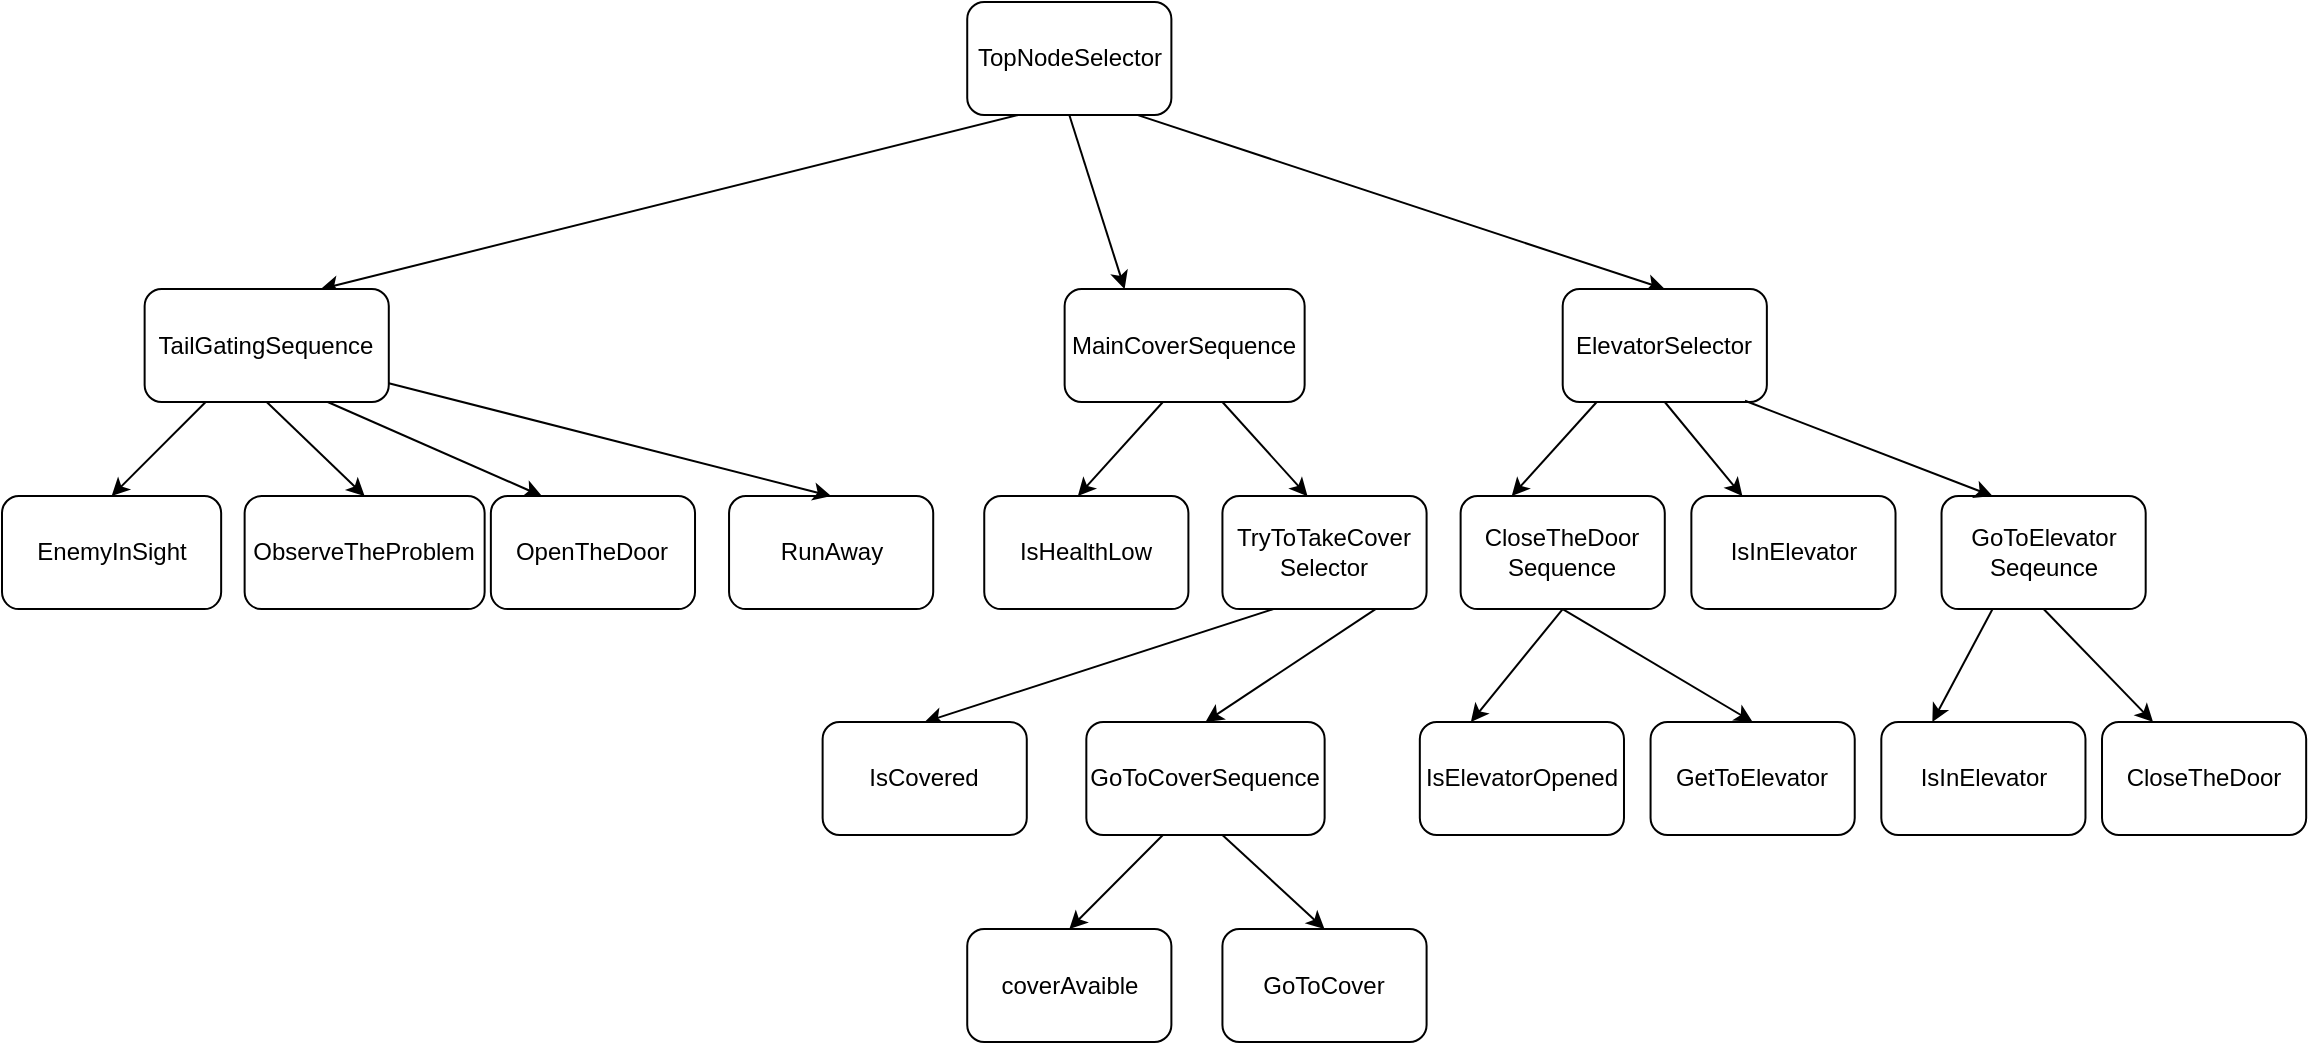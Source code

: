 <mxfile version="17.5.0" type="github">
  <diagram id="aNkTvLlGlRAXNMfGRCiO" name="Page-1">
    <mxGraphModel dx="1550" dy="809" grid="1" gridSize="10" guides="1" tooltips="1" connect="1" arrows="1" fold="1" page="1" pageScale="1" pageWidth="1169" pageHeight="827" math="0" shadow="0">
      <root>
        <mxCell id="0" />
        <mxCell id="1" parent="0" />
        <mxCell id="AuxtAn-7Y95hwLQG99zc-4" value="EnemyInSight" style="rounded=1;whiteSpace=wrap;html=1;fontSize=12;spacing=2;container=0;" parent="1" vertex="1">
          <mxGeometry x="10" y="257.059" width="109.575" height="56.471" as="geometry" />
        </mxCell>
        <mxCell id="AuxtAn-7Y95hwLQG99zc-36" value="CloseTheDoor" style="rounded=1;whiteSpace=wrap;html=1;fontSize=12;spacing=2;container=0;" parent="1" vertex="1">
          <mxGeometry x="1060.004" y="369.999" width="102.079" height="56.471" as="geometry" />
        </mxCell>
        <mxCell id="AuxtAn-7Y95hwLQG99zc-37" value="" style="endArrow=classic;html=1;rounded=0;entryX=0.25;entryY=0;entryDx=0;entryDy=0;fontSize=12;spacing=2;exitX=0.5;exitY=1;exitDx=0;exitDy=0;" parent="1" source="AuxtAn-7Y95hwLQG99zc-20" target="AuxtAn-7Y95hwLQG99zc-36" edge="1">
          <mxGeometry width="50" height="50" relative="1" as="geometry">
            <mxPoint x="1115.633" y="313.529" as="sourcePoint" />
            <mxPoint x="1059.961" y="269.999" as="targetPoint" />
          </mxGeometry>
        </mxCell>
        <mxCell id="AuxtAn-7Y95hwLQG99zc-18" value="IsInElevator" style="rounded=1;whiteSpace=wrap;html=1;fontSize=12;spacing=2;container=0;" parent="1" vertex="1">
          <mxGeometry x="854.678" y="257.059" width="102.079" height="56.471" as="geometry" />
        </mxCell>
        <mxCell id="AuxtAn-7Y95hwLQG99zc-19" value="" style="endArrow=classic;html=1;rounded=0;entryX=0.25;entryY=0;entryDx=0;entryDy=0;fontSize=12;spacing=2;exitX=0.5;exitY=1;exitDx=0;exitDy=0;" parent="1" source="AuxtAn-7Y95hwLQG99zc-13" target="AuxtAn-7Y95hwLQG99zc-18" edge="1">
          <mxGeometry width="50" height="50" relative="1" as="geometry">
            <mxPoint x="922.731" y="210" as="sourcePoint" />
            <mxPoint x="955.948" y="207.059" as="targetPoint" />
          </mxGeometry>
        </mxCell>
        <mxCell id="K40myK_4YShfCYtrGLyM-1" value="TopNodeSelector" style="rounded=1;whiteSpace=wrap;html=1;fontSize=12;spacing=2;container=0;" parent="1" vertex="1">
          <mxGeometry x="492.617" y="10" width="102.079" height="56.471" as="geometry" />
        </mxCell>
        <mxCell id="K40myK_4YShfCYtrGLyM-2" value="" style="endArrow=classic;html=1;rounded=0;entryX=0.5;entryY=0;entryDx=0;entryDy=0;fontSize=12;spacing=2;exitX=0.25;exitY=1;exitDx=0;exitDy=0;" parent="1" edge="1" source="K40myK_4YShfCYtrGLyM-1">
          <mxGeometry width="50" height="50" relative="1" as="geometry">
            <mxPoint x="458.591" y="106.471" as="sourcePoint" />
            <mxPoint x="169.366" y="153.529" as="targetPoint" />
          </mxGeometry>
        </mxCell>
        <mxCell id="K40myK_4YShfCYtrGLyM-9" value="" style="endArrow=classic;html=1;rounded=0;entryX=0.25;entryY=0;entryDx=0;entryDy=0;fontSize=12;spacing=2;exitX=0.5;exitY=1;exitDx=0;exitDy=0;" parent="1" source="K40myK_4YShfCYtrGLyM-1" target="K40myK_4YShfCYtrGLyM-34" edge="1">
          <mxGeometry width="50" height="50" relative="1" as="geometry">
            <mxPoint x="550" y="70" as="sourcePoint" />
            <mxPoint x="556.417" y="153.529" as="targetPoint" />
          </mxGeometry>
        </mxCell>
        <mxCell id="K40myK_4YShfCYtrGLyM-10" value="" style="endArrow=classic;html=1;rounded=0;fontSize=12;spacing=2;" parent="1" edge="1">
          <mxGeometry width="50" height="50" relative="1" as="geometry">
            <mxPoint x="590.443" y="210" as="sourcePoint" />
            <mxPoint x="547.91" y="257.059" as="targetPoint" />
          </mxGeometry>
        </mxCell>
        <mxCell id="K40myK_4YShfCYtrGLyM-11" value="IsHealthLow" style="rounded=1;whiteSpace=wrap;html=1;fontSize=12;spacing=2;container=0;" parent="1" vertex="1">
          <mxGeometry x="501.124" y="257.059" width="102.079" height="56.471" as="geometry" />
        </mxCell>
        <mxCell id="K40myK_4YShfCYtrGLyM-12" value="" style="endArrow=classic;html=1;rounded=0;fontSize=12;spacing=2;" parent="1" edge="1">
          <mxGeometry width="50" height="50" relative="1" as="geometry">
            <mxPoint x="620.217" y="210" as="sourcePoint" />
            <mxPoint x="662.75" y="257.059" as="targetPoint" />
          </mxGeometry>
        </mxCell>
        <mxCell id="K40myK_4YShfCYtrGLyM-13" value="TryToTakeCover&lt;br style=&quot;font-size: 12px;&quot;&gt;Selector" style="rounded=1;whiteSpace=wrap;html=1;fontSize=12;spacing=2;container=0;" parent="1" vertex="1">
          <mxGeometry x="620.217" y="257.059" width="102.079" height="56.471" as="geometry" />
        </mxCell>
        <mxCell id="K40myK_4YShfCYtrGLyM-14" value="" style="endArrow=classic;html=1;rounded=0;entryX=0.5;entryY=0;entryDx=0;entryDy=0;exitX=0.25;exitY=1;exitDx=0;exitDy=0;fontSize=12;spacing=2;" parent="1" source="K40myK_4YShfCYtrGLyM-13" target="K40myK_4YShfCYtrGLyM-15" edge="1">
          <mxGeometry width="50" height="50" relative="1" as="geometry">
            <mxPoint x="645.737" y="313.529" as="sourcePoint" />
            <mxPoint x="603.203" y="360.588" as="targetPoint" />
          </mxGeometry>
        </mxCell>
        <mxCell id="K40myK_4YShfCYtrGLyM-15" value="IsCovered" style="rounded=1;whiteSpace=wrap;html=1;fontSize=12;spacing=2;container=0;" parent="1" vertex="1">
          <mxGeometry x="420.311" y="370" width="102.079" height="56.471" as="geometry" />
        </mxCell>
        <mxCell id="K40myK_4YShfCYtrGLyM-16" value="GoToCoverSequence" style="rounded=1;whiteSpace=wrap;html=1;fontSize=12;spacing=2;container=0;" parent="1" vertex="1">
          <mxGeometry x="552.163" y="370" width="119.15" height="56.47" as="geometry" />
        </mxCell>
        <mxCell id="K40myK_4YShfCYtrGLyM-17" value="" style="endArrow=classic;html=1;rounded=0;entryX=0.5;entryY=0;entryDx=0;entryDy=0;exitX=0.75;exitY=1;exitDx=0;exitDy=0;fontSize=12;spacing=2;" parent="1" source="K40myK_4YShfCYtrGLyM-13" target="K40myK_4YShfCYtrGLyM-16" edge="1">
          <mxGeometry width="50" height="50" relative="1" as="geometry">
            <mxPoint x="654.243" y="322.941" as="sourcePoint" />
            <mxPoint x="611.71" y="370" as="targetPoint" />
          </mxGeometry>
        </mxCell>
        <mxCell id="K40myK_4YShfCYtrGLyM-18" value="" style="endArrow=classic;html=1;rounded=0;entryX=0.5;entryY=0;entryDx=0;entryDy=0;exitX=0.25;exitY=1;exitDx=0;exitDy=0;fontSize=12;spacing=2;" parent="1" edge="1">
          <mxGeometry width="50" height="50" relative="1" as="geometry">
            <mxPoint x="590.443" y="426.471" as="sourcePoint" />
            <mxPoint x="543.657" y="473.529" as="targetPoint" />
          </mxGeometry>
        </mxCell>
        <mxCell id="K40myK_4YShfCYtrGLyM-19" value="coverAvaible" style="rounded=1;whiteSpace=wrap;html=1;fontSize=12;spacing=2;container=0;" parent="1" vertex="1">
          <mxGeometry x="492.617" y="473.529" width="102.079" height="56.471" as="geometry" />
        </mxCell>
        <mxCell id="K40myK_4YShfCYtrGLyM-20" value="GoToCover" style="rounded=1;whiteSpace=wrap;html=1;fontSize=12;spacing=2;container=0;" parent="1" vertex="1">
          <mxGeometry x="620.217" y="473.529" width="102.079" height="56.471" as="geometry" />
        </mxCell>
        <mxCell id="K40myK_4YShfCYtrGLyM-21" value="" style="endArrow=classic;html=1;rounded=0;entryX=0.5;entryY=0;entryDx=0;entryDy=0;exitX=0.25;exitY=1;exitDx=0;exitDy=0;fontSize=12;spacing=2;" parent="1" target="K40myK_4YShfCYtrGLyM-20" edge="1">
          <mxGeometry width="50" height="50" relative="1" as="geometry">
            <mxPoint x="620.217" y="426.471" as="sourcePoint" />
            <mxPoint x="573.43" y="473.529" as="targetPoint" />
          </mxGeometry>
        </mxCell>
        <mxCell id="K40myK_4YShfCYtrGLyM-34" value="MainCoverSequence" style="rounded=1;whiteSpace=wrap;html=1;fontSize=12;spacing=2;container=0;" parent="1" vertex="1">
          <mxGeometry x="541.313" y="153.53" width="120" height="56.47" as="geometry" />
        </mxCell>
        <mxCell id="AuxtAn-7Y95hwLQG99zc-2" value="TailGatingSequence" style="rounded=1;whiteSpace=wrap;html=1;fontSize=12;spacing=2;container=0;" parent="1" vertex="1">
          <mxGeometry x="81.313" y="153.53" width="122.08" height="56.47" as="geometry" />
        </mxCell>
        <mxCell id="AuxtAn-7Y95hwLQG99zc-3" value="" style="endArrow=classic;html=1;rounded=0;exitX=0.25;exitY=1;exitDx=0;exitDy=0;entryX=0.5;entryY=0;entryDx=0;entryDy=0;fontSize=12;spacing=2;" parent="1" source="AuxtAn-7Y95hwLQG99zc-2" target="AuxtAn-7Y95hwLQG99zc-4" edge="1">
          <mxGeometry width="50" height="50" relative="1" as="geometry">
            <mxPoint x="194.885" y="210" as="sourcePoint" />
            <mxPoint x="152.352" y="257.059" as="targetPoint" />
          </mxGeometry>
        </mxCell>
        <mxCell id="AuxtAn-7Y95hwLQG99zc-5" value="" style="endArrow=classic;html=1;rounded=0;exitX=0.5;exitY=1;exitDx=0;exitDy=0;entryX=0.5;entryY=0;entryDx=0;entryDy=0;fontSize=12;spacing=2;" parent="1" source="AuxtAn-7Y95hwLQG99zc-2" target="AuxtAn-7Y95hwLQG99zc-6" edge="1">
          <mxGeometry width="50" height="50" relative="1" as="geometry">
            <mxPoint x="296.965" y="210" as="sourcePoint" />
            <mxPoint x="271.445" y="257.059" as="targetPoint" />
          </mxGeometry>
        </mxCell>
        <mxCell id="AuxtAn-7Y95hwLQG99zc-6" value="ObserveTheProblem" style="rounded=1;whiteSpace=wrap;html=1;fontSize=12;spacing=2;container=0;" parent="1" vertex="1">
          <mxGeometry x="131.313" y="257.06" width="120" height="56.47" as="geometry" />
        </mxCell>
        <mxCell id="AuxtAn-7Y95hwLQG99zc-7" value="" style="endArrow=classic;html=1;rounded=0;exitX=0.75;exitY=1;exitDx=0;exitDy=0;entryX=0.25;entryY=0;entryDx=0;entryDy=0;fontSize=12;spacing=2;" parent="1" source="AuxtAn-7Y95hwLQG99zc-2" target="AuxtAn-7Y95hwLQG99zc-8" edge="1">
          <mxGeometry width="50" height="50" relative="1" as="geometry">
            <mxPoint x="348.005" y="210" as="sourcePoint" />
            <mxPoint x="271.445" y="257.059" as="targetPoint" />
          </mxGeometry>
        </mxCell>
        <mxCell id="AuxtAn-7Y95hwLQG99zc-8" value="OpenTheDoor" style="rounded=1;whiteSpace=wrap;html=1;fontSize=12;spacing=2;container=0;" parent="1" vertex="1">
          <mxGeometry x="254.432" y="257.059" width="102.079" height="56.471" as="geometry" />
        </mxCell>
        <mxCell id="AuxtAn-7Y95hwLQG99zc-10" value="RunAway" style="rounded=1;whiteSpace=wrap;html=1;fontSize=12;spacing=2;container=0;" parent="1" vertex="1">
          <mxGeometry x="373.525" y="257.059" width="102.079" height="56.471" as="geometry" />
        </mxCell>
        <mxCell id="AuxtAn-7Y95hwLQG99zc-11" value="" style="endArrow=classic;html=1;rounded=0;exitX=0.75;exitY=1;exitDx=0;exitDy=0;entryX=0.5;entryY=0;entryDx=0;entryDy=0;fontSize=12;spacing=2;" parent="1" target="AuxtAn-7Y95hwLQG99zc-10" edge="1">
          <mxGeometry width="50" height="50" relative="1" as="geometry">
            <mxPoint x="203.392" y="200.588" as="sourcePoint" />
            <mxPoint x="305.472" y="247.647" as="targetPoint" />
          </mxGeometry>
        </mxCell>
        <mxCell id="AuxtAn-7Y95hwLQG99zc-12" value="" style="endArrow=classic;html=1;rounded=0;exitX=0.836;exitY=1.002;exitDx=0;exitDy=0;entryX=0.5;entryY=0;entryDx=0;entryDy=0;fontSize=12;spacing=2;exitPerimeter=0;" parent="1" target="AuxtAn-7Y95hwLQG99zc-13" edge="1" source="K40myK_4YShfCYtrGLyM-1">
          <mxGeometry width="50" height="50" relative="1" as="geometry">
            <mxPoint x="556.417" y="78.235" as="sourcePoint" />
            <mxPoint x="841.389" y="153.529" as="targetPoint" />
          </mxGeometry>
        </mxCell>
        <mxCell id="AuxtAn-7Y95hwLQG99zc-13" value="ElevatorSelector" style="rounded=1;whiteSpace=wrap;html=1;fontSize=12;spacing=2;container=0;" parent="1" vertex="1">
          <mxGeometry x="790.349" y="153.529" width="102.079" height="56.471" as="geometry" />
        </mxCell>
        <mxCell id="AuxtAn-7Y95hwLQG99zc-14" value="CloseTheDoor&lt;br&gt;Sequence" style="rounded=1;whiteSpace=wrap;html=1;fontSize=12;spacing=2;container=0;" parent="1" vertex="1">
          <mxGeometry x="739.309" y="257.059" width="102.079" height="56.471" as="geometry" />
        </mxCell>
        <mxCell id="AuxtAn-7Y95hwLQG99zc-15" value="" style="endArrow=classic;html=1;rounded=0;entryX=0.25;entryY=0;entryDx=0;entryDy=0;fontSize=12;spacing=2;" parent="1" target="AuxtAn-7Y95hwLQG99zc-14" edge="1">
          <mxGeometry width="50" height="50" relative="1" as="geometry">
            <mxPoint x="807.362" y="210" as="sourcePoint" />
            <mxPoint x="849.895" y="257.059" as="targetPoint" />
          </mxGeometry>
        </mxCell>
        <mxCell id="AuxtAn-7Y95hwLQG99zc-20" value="GoToElevator&lt;br&gt;Seqeunce" style="rounded=1;whiteSpace=wrap;html=1;fontSize=12;spacing=2;container=0;" parent="1" vertex="1">
          <mxGeometry x="979.763" y="257.059" width="102.079" height="56.471" as="geometry" />
        </mxCell>
        <mxCell id="AuxtAn-7Y95hwLQG99zc-21" value="" style="endArrow=classic;html=1;rounded=0;entryX=0.25;entryY=0;entryDx=0;entryDy=0;fontSize=12;spacing=2;exitX=0.893;exitY=0.989;exitDx=0;exitDy=0;exitPerimeter=0;" parent="1" source="AuxtAn-7Y95hwLQG99zc-13" target="AuxtAn-7Y95hwLQG99zc-20" edge="1">
          <mxGeometry width="50" height="50" relative="1" as="geometry">
            <mxPoint x="966.474" y="210" as="sourcePoint" />
            <mxPoint x="1081.033" y="207.059" as="targetPoint" />
          </mxGeometry>
        </mxCell>
        <mxCell id="AuxtAn-7Y95hwLQG99zc-22" value="IsElevatorOpened" style="rounded=1;whiteSpace=wrap;html=1;fontSize=12;spacing=2;container=0;" parent="1" vertex="1">
          <mxGeometry x="718.917" y="369.999" width="102.079" height="56.471" as="geometry" />
        </mxCell>
        <mxCell id="AuxtAn-7Y95hwLQG99zc-23" value="" style="endArrow=classic;html=1;rounded=0;entryX=0.25;entryY=0;entryDx=0;entryDy=0;fontSize=12;spacing=2;exitX=0.5;exitY=1;exitDx=0;exitDy=0;" parent="1" source="AuxtAn-7Y95hwLQG99zc-14" target="AuxtAn-7Y95hwLQG99zc-22" edge="1">
          <mxGeometry width="50" height="50" relative="1" as="geometry">
            <mxPoint x="705.628" y="322.94" as="sourcePoint" />
            <mxPoint x="820.187" y="319.999" as="targetPoint" />
          </mxGeometry>
        </mxCell>
        <mxCell id="AuxtAn-7Y95hwLQG99zc-26" value="GetToElevator" style="rounded=1;whiteSpace=wrap;html=1;fontSize=12;spacing=2;container=0;" parent="1" vertex="1">
          <mxGeometry x="834.285" y="369.999" width="102.079" height="56.471" as="geometry" />
        </mxCell>
        <mxCell id="AuxtAn-7Y95hwLQG99zc-27" value="" style="endArrow=classic;html=1;rounded=0;entryX=0.5;entryY=0;entryDx=0;entryDy=0;fontSize=12;spacing=2;exitX=0.5;exitY=1;exitDx=0;exitDy=0;" parent="1" source="AuxtAn-7Y95hwLQG99zc-14" target="AuxtAn-7Y95hwLQG99zc-26" edge="1">
          <mxGeometry width="50" height="50" relative="1" as="geometry">
            <mxPoint x="808.101" y="310" as="sourcePoint" />
            <mxPoint x="935.555" y="319.999" as="targetPoint" />
          </mxGeometry>
        </mxCell>
        <mxCell id="AuxtAn-7Y95hwLQG99zc-28" value="IsInElevator" style="rounded=1;whiteSpace=wrap;html=1;fontSize=12;spacing=2;container=0;" parent="1" vertex="1">
          <mxGeometry x="949.654" y="369.999" width="102.079" height="56.471" as="geometry" />
        </mxCell>
        <mxCell id="AuxtAn-7Y95hwLQG99zc-29" value="" style="endArrow=classic;html=1;rounded=0;entryX=0.25;entryY=0;entryDx=0;entryDy=0;fontSize=12;spacing=2;exitX=0.25;exitY=1;exitDx=0;exitDy=0;" parent="1" source="AuxtAn-7Y95hwLQG99zc-20" target="AuxtAn-7Y95hwLQG99zc-28" edge="1">
          <mxGeometry width="50" height="50" relative="1" as="geometry">
            <mxPoint x="936.365" y="322.94" as="sourcePoint" />
            <mxPoint x="1050.924" y="319.999" as="targetPoint" />
          </mxGeometry>
        </mxCell>
      </root>
    </mxGraphModel>
  </diagram>
</mxfile>
